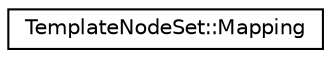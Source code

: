 digraph "类继承关系图"
{
 // INTERACTIVE_SVG=YES
 // LATEX_PDF_SIZE
  edge [fontname="Helvetica",fontsize="10",labelfontname="Helvetica",labelfontsize="10"];
  node [fontname="Helvetica",fontsize="10",shape=record];
  rankdir="LR";
  Node0 [label="TemplateNodeSet::Mapping",height=0.2,width=0.4,color="black", fillcolor="white", style="filled",URL="$d8/d36/struct_template_node_set_1_1_mapping.html",tooltip=" "];
}
